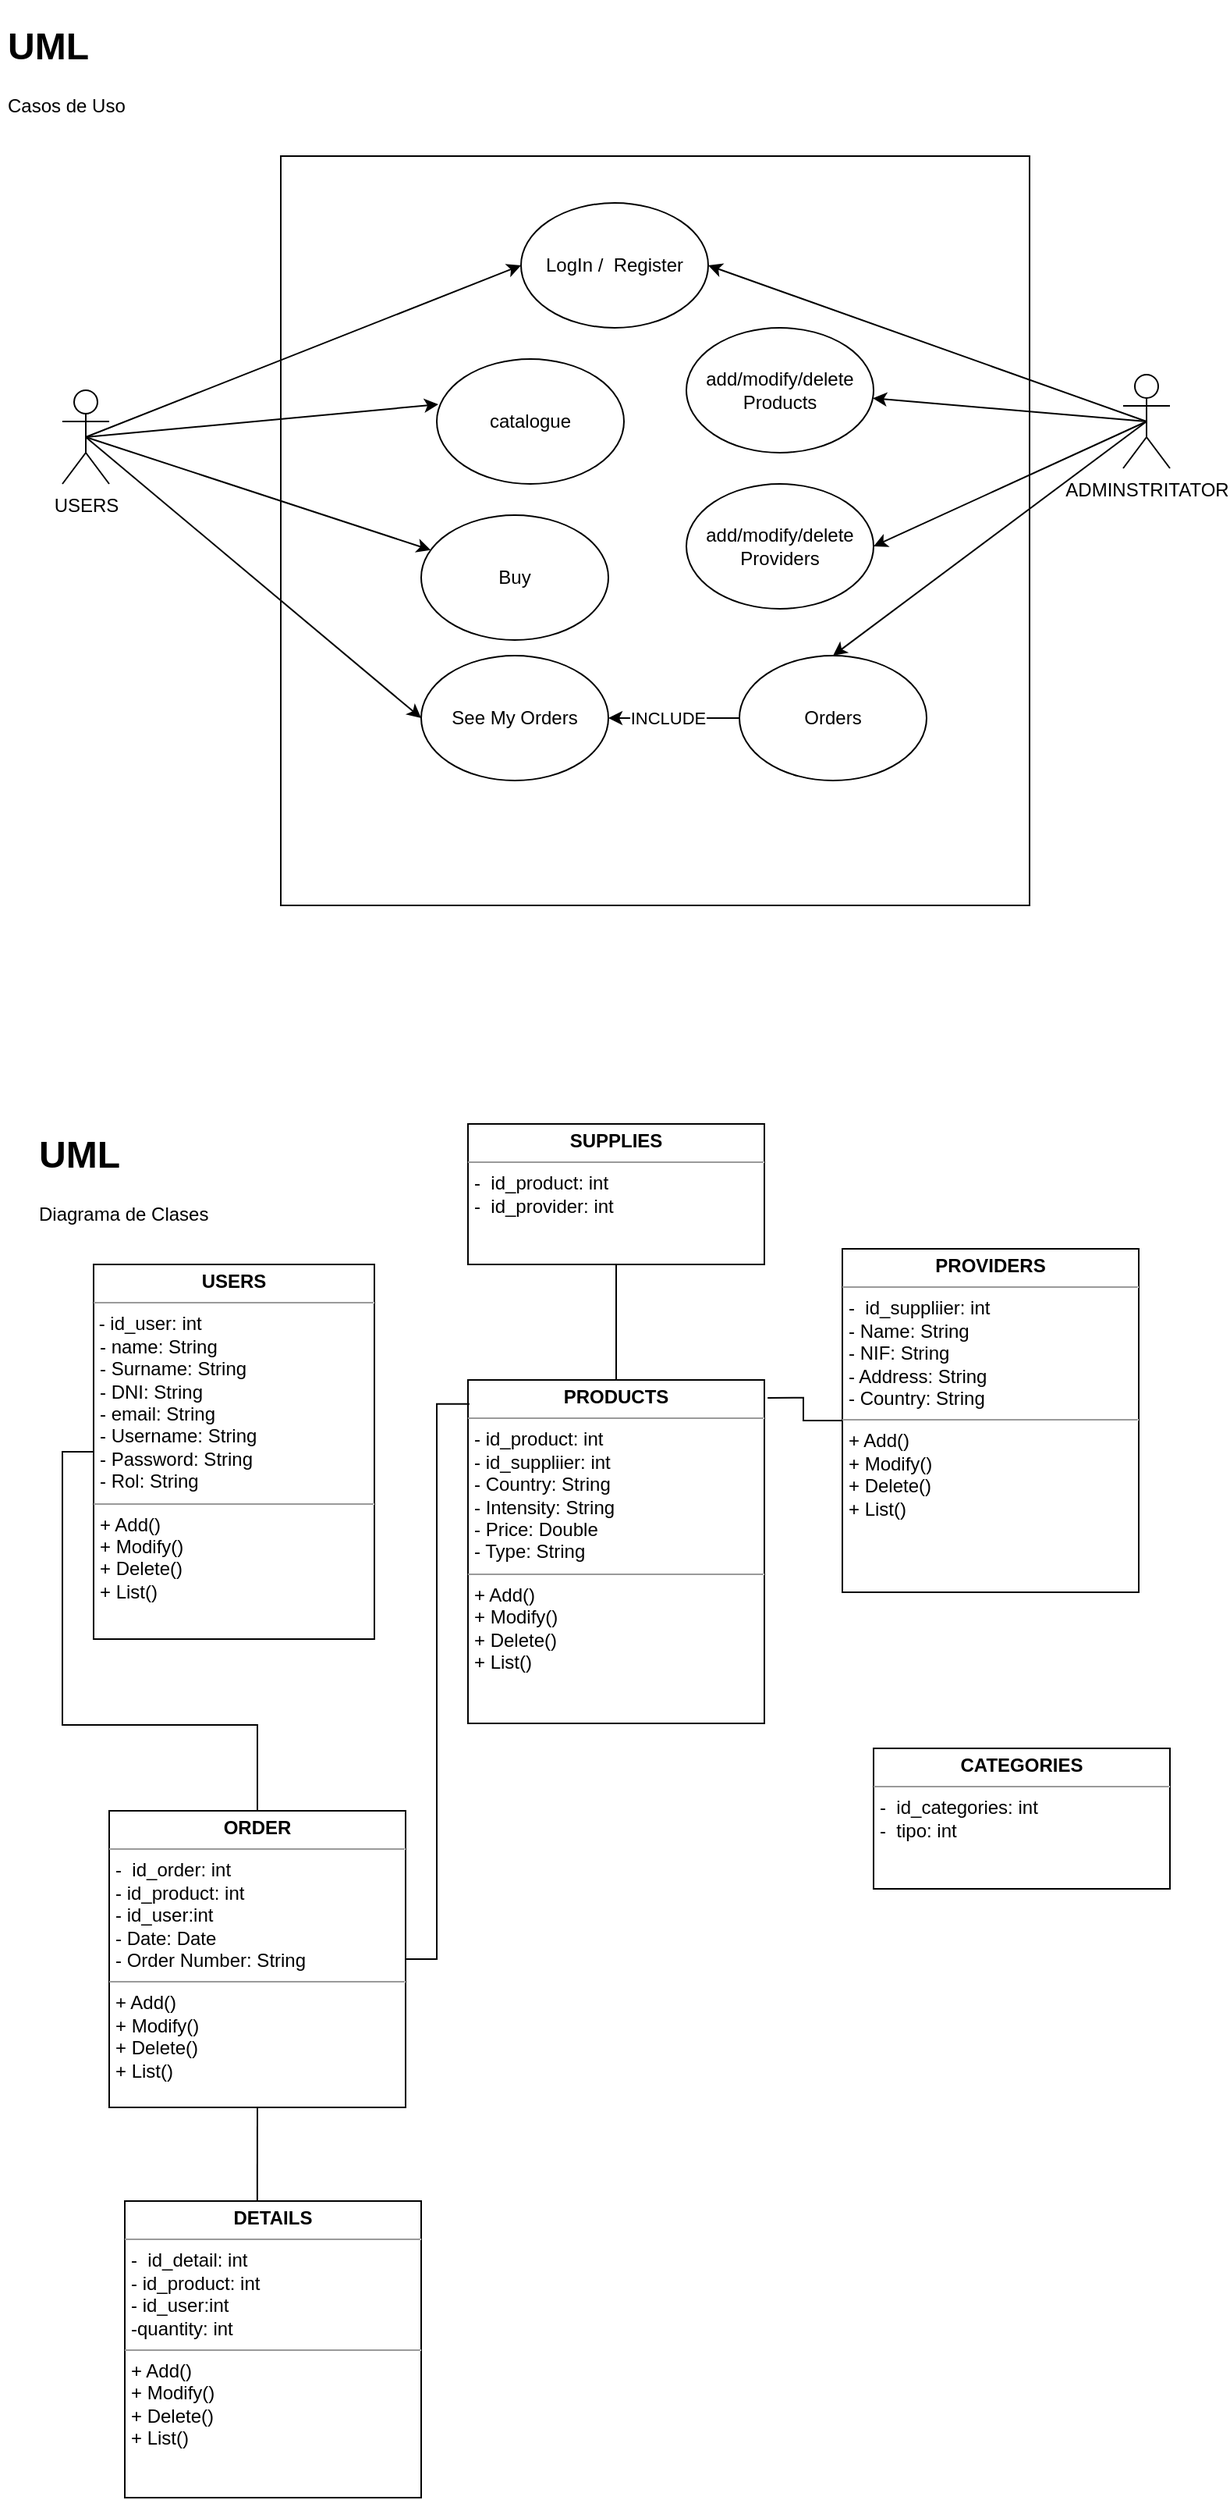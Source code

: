 <mxfile version="19.0.2" type="device"><diagram id="GBFkdZHeFjpJUr_FiYlF" name="Page-1"><mxGraphModel dx="946" dy="536" grid="1" gridSize="10" guides="1" tooltips="1" connect="1" arrows="1" fold="1" page="1" pageScale="1" pageWidth="827" pageHeight="1169" math="0" shadow="0"><root><mxCell id="0"/><mxCell id="1" parent="0"/><mxCell id="xPnQBUc_VO0s9DZH181r-64" value="" style="whiteSpace=wrap;html=1;aspect=fixed;" parent="1" vertex="1"><mxGeometry x="200" y="100" width="480" height="480" as="geometry"/></mxCell><mxCell id="xPnQBUc_VO0s9DZH181r-1" value="&lt;h1&gt;UML&lt;/h1&gt;&lt;p&gt;Casos de Uso&lt;/p&gt;" style="text;html=1;strokeColor=none;fillColor=none;spacing=5;spacingTop=-20;whiteSpace=wrap;overflow=hidden;rounded=0;" parent="1" vertex="1"><mxGeometry x="20" y="10" width="190" height="120" as="geometry"/></mxCell><mxCell id="xPnQBUc_VO0s9DZH181r-19" style="rounded=0;orthogonalLoop=1;jettySize=auto;html=1;exitX=0.5;exitY=0.5;exitDx=0;exitDy=0;exitPerimeter=0;entryX=0;entryY=0.5;entryDx=0;entryDy=0;" parent="1" source="xPnQBUc_VO0s9DZH181r-4" target="xPnQBUc_VO0s9DZH181r-10" edge="1"><mxGeometry relative="1" as="geometry"/></mxCell><mxCell id="xPnQBUc_VO0s9DZH181r-24" style="edgeStyle=none;rounded=0;orthogonalLoop=1;jettySize=auto;html=1;exitX=0.5;exitY=0.5;exitDx=0;exitDy=0;exitPerimeter=0;entryX=0.008;entryY=0.363;entryDx=0;entryDy=0;entryPerimeter=0;" parent="1" source="xPnQBUc_VO0s9DZH181r-4" target="xPnQBUc_VO0s9DZH181r-11" edge="1"><mxGeometry relative="1" as="geometry"/></mxCell><mxCell id="xPnQBUc_VO0s9DZH181r-25" style="edgeStyle=none;rounded=0;orthogonalLoop=1;jettySize=auto;html=1;exitX=0.5;exitY=0.5;exitDx=0;exitDy=0;exitPerimeter=0;" parent="1" source="xPnQBUc_VO0s9DZH181r-4" target="xPnQBUc_VO0s9DZH181r-14" edge="1"><mxGeometry relative="1" as="geometry"/></mxCell><mxCell id="xPnQBUc_VO0s9DZH181r-26" style="edgeStyle=none;rounded=0;orthogonalLoop=1;jettySize=auto;html=1;entryX=0;entryY=0.5;entryDx=0;entryDy=0;exitX=0.5;exitY=0.5;exitDx=0;exitDy=0;exitPerimeter=0;" parent="1" source="xPnQBUc_VO0s9DZH181r-4" target="xPnQBUc_VO0s9DZH181r-15" edge="1"><mxGeometry relative="1" as="geometry"/></mxCell><mxCell id="xPnQBUc_VO0s9DZH181r-4" value="&lt;span style=&quot;&quot;&gt;USERS&lt;/span&gt;" style="shape=umlActor;verticalLabelPosition=bottom;verticalAlign=top;html=1;outlineConnect=0;" parent="1" vertex="1"><mxGeometry x="60" y="250" width="30" height="60" as="geometry"/></mxCell><mxCell id="xPnQBUc_VO0s9DZH181r-22" style="rounded=0;orthogonalLoop=1;jettySize=auto;html=1;exitX=0.5;exitY=0.5;exitDx=0;exitDy=0;exitPerimeter=0;entryX=1;entryY=0.5;entryDx=0;entryDy=0;" parent="1" source="xPnQBUc_VO0s9DZH181r-5" target="xPnQBUc_VO0s9DZH181r-10" edge="1"><mxGeometry relative="1" as="geometry"/></mxCell><mxCell id="xPnQBUc_VO0s9DZH181r-53" style="edgeStyle=none;rounded=0;orthogonalLoop=1;jettySize=auto;html=1;exitX=0.5;exitY=0.5;exitDx=0;exitDy=0;exitPerimeter=0;" parent="1" source="xPnQBUc_VO0s9DZH181r-5" target="xPnQBUc_VO0s9DZH181r-16" edge="1"><mxGeometry relative="1" as="geometry"/></mxCell><mxCell id="xPnQBUc_VO0s9DZH181r-55" style="edgeStyle=none;rounded=0;orthogonalLoop=1;jettySize=auto;html=1;exitX=0.5;exitY=0.5;exitDx=0;exitDy=0;exitPerimeter=0;entryX=1;entryY=0.5;entryDx=0;entryDy=0;" parent="1" source="xPnQBUc_VO0s9DZH181r-5" target="xPnQBUc_VO0s9DZH181r-50" edge="1"><mxGeometry relative="1" as="geometry"/></mxCell><mxCell id="xPnQBUc_VO0s9DZH181r-61" style="edgeStyle=none;rounded=0;orthogonalLoop=1;jettySize=auto;html=1;exitX=0.5;exitY=0.5;exitDx=0;exitDy=0;exitPerimeter=0;entryX=0.5;entryY=0;entryDx=0;entryDy=0;" parent="1" source="xPnQBUc_VO0s9DZH181r-5" target="xPnQBUc_VO0s9DZH181r-57" edge="1"><mxGeometry relative="1" as="geometry"/></mxCell><mxCell id="xPnQBUc_VO0s9DZH181r-5" value="ADMINSTRITATOR" style="shape=umlActor;verticalLabelPosition=bottom;verticalAlign=top;html=1;outlineConnect=0;" parent="1" vertex="1"><mxGeometry x="740" y="240" width="30" height="60" as="geometry"/></mxCell><mxCell id="xPnQBUc_VO0s9DZH181r-10" value="LogIn / &amp;nbsp;Register" style="ellipse;whiteSpace=wrap;html=1;" parent="1" vertex="1"><mxGeometry x="354" y="130" width="120" height="80" as="geometry"/></mxCell><mxCell id="xPnQBUc_VO0s9DZH181r-11" value="catalogue" style="ellipse;whiteSpace=wrap;html=1;" parent="1" vertex="1"><mxGeometry x="300" y="230" width="120" height="80" as="geometry"/></mxCell><mxCell id="xPnQBUc_VO0s9DZH181r-14" value="Buy" style="ellipse;whiteSpace=wrap;html=1;" parent="1" vertex="1"><mxGeometry x="290" y="330" width="120" height="80" as="geometry"/></mxCell><mxCell id="xPnQBUc_VO0s9DZH181r-15" value="See My Orders" style="ellipse;whiteSpace=wrap;html=1;" parent="1" vertex="1"><mxGeometry x="290" y="420" width="120" height="80" as="geometry"/></mxCell><mxCell id="xPnQBUc_VO0s9DZH181r-16" value="add/modify/delete&lt;br&gt;Products" style="ellipse;whiteSpace=wrap;html=1;" parent="1" vertex="1"><mxGeometry x="460" y="210" width="120" height="80" as="geometry"/></mxCell><mxCell id="xPnQBUc_VO0s9DZH181r-50" value="add/modify/delete&lt;br&gt;Providers" style="ellipse;whiteSpace=wrap;html=1;" parent="1" vertex="1"><mxGeometry x="460" y="310" width="120" height="80" as="geometry"/></mxCell><mxCell id="xPnQBUc_VO0s9DZH181r-59" style="edgeStyle=none;rounded=0;orthogonalLoop=1;jettySize=auto;html=1;exitX=0;exitY=0.5;exitDx=0;exitDy=0;entryX=1;entryY=0.5;entryDx=0;entryDy=0;" parent="1" source="xPnQBUc_VO0s9DZH181r-57" target="xPnQBUc_VO0s9DZH181r-15" edge="1"><mxGeometry relative="1" as="geometry"/></mxCell><mxCell id="xPnQBUc_VO0s9DZH181r-60" value="INCLUDE" style="edgeLabel;html=1;align=center;verticalAlign=middle;resizable=0;points=[];" parent="xPnQBUc_VO0s9DZH181r-59" vertex="1" connectable="0"><mxGeometry x="0.099" relative="1" as="geometry"><mxPoint as="offset"/></mxGeometry></mxCell><mxCell id="xPnQBUc_VO0s9DZH181r-57" value="Orders" style="ellipse;whiteSpace=wrap;html=1;" parent="1" vertex="1"><mxGeometry x="494" y="420" width="120" height="80" as="geometry"/></mxCell><mxCell id="xPnQBUc_VO0s9DZH181r-174" value="&lt;h1&gt;UML&lt;/h1&gt;&lt;p&gt;Diagrama de Clases&lt;/p&gt;" style="text;html=1;strokeColor=none;fillColor=none;spacing=5;spacingTop=-20;whiteSpace=wrap;overflow=hidden;rounded=0;" parent="1" vertex="1"><mxGeometry x="40" y="720" width="190" height="120" as="geometry"/></mxCell><mxCell id="uLqRi-ghBx2L25r5r97r-24" style="edgeStyle=orthogonalEdgeStyle;rounded=0;orthogonalLoop=1;jettySize=auto;html=1;entryX=0.5;entryY=0;entryDx=0;entryDy=0;endArrow=none;endFill=0;exitX=0;exitY=0.5;exitDx=0;exitDy=0;" parent="1" source="uLqRi-ghBx2L25r5r97r-1" target="uLqRi-ghBx2L25r5r97r-20" edge="1"><mxGeometry relative="1" as="geometry"/></mxCell><mxCell id="uLqRi-ghBx2L25r5r97r-1" value="&lt;p style=&quot;margin:0px;margin-top:4px;text-align:center;&quot;&gt;&lt;b&gt;USERS&lt;/b&gt;&lt;/p&gt;&lt;hr size=&quot;1&quot;&gt;&amp;nbsp;- id_user: int&lt;br&gt;&lt;p style=&quot;margin:0px;margin-left:4px;&quot;&gt;- name: String&lt;/p&gt;&lt;p style=&quot;margin:0px;margin-left:4px;&quot;&gt;- Surname: String&lt;/p&gt;&lt;p style=&quot;margin:0px;margin-left:4px;&quot;&gt;- DNI: String&lt;/p&gt;&lt;p style=&quot;margin:0px;margin-left:4px;&quot;&gt;- email: String&lt;/p&gt;&lt;p style=&quot;margin:0px;margin-left:4px;&quot;&gt;- Username: String&lt;/p&gt;&lt;p style=&quot;margin:0px;margin-left:4px;&quot;&gt;- Password: String&lt;/p&gt;&lt;p style=&quot;margin:0px;margin-left:4px;&quot;&gt;- Rol: String&lt;/p&gt;&lt;hr size=&quot;1&quot;&gt;&lt;p style=&quot;margin:0px;margin-left:4px;&quot;&gt;+ Add()&lt;br&gt;+ Modify()&lt;/p&gt;&lt;p style=&quot;margin:0px;margin-left:4px;&quot;&gt;+ Delete()&lt;/p&gt;&lt;p style=&quot;margin:0px;margin-left:4px;&quot;&gt;+ List()&lt;/p&gt;&lt;p style=&quot;margin:0px;margin-left:4px;&quot;&gt;&lt;/p&gt;" style="verticalAlign=top;align=left;overflow=fill;fontSize=12;fontFamily=Helvetica;html=1;" parent="1" vertex="1"><mxGeometry x="80" y="810" width="180" height="240" as="geometry"/></mxCell><mxCell id="uLqRi-ghBx2L25r5r97r-2" value="&lt;p style=&quot;margin:0px;margin-top:4px;text-align:center;&quot;&gt;&lt;b&gt;PRODUCTS&lt;/b&gt;&lt;/p&gt;&lt;hr size=&quot;1&quot;&gt;&lt;p style=&quot;margin:0px;margin-left:4px;&quot;&gt;- id_product: int&lt;/p&gt;&lt;p style=&quot;margin:0px;margin-left:4px;&quot;&gt;- id_suppliier: int&lt;/p&gt;&lt;p style=&quot;margin:0px;margin-left:4px;&quot;&gt;- Country: String&lt;/p&gt;&lt;p style=&quot;margin:0px;margin-left:4px;&quot;&gt;- Intensity: String&lt;/p&gt;&lt;p style=&quot;margin:0px;margin-left:4px;&quot;&gt;- Price: Double&lt;/p&gt;&lt;p style=&quot;margin:0px;margin-left:4px;&quot;&gt;- Type: String&lt;/p&gt;&lt;hr size=&quot;1&quot;&gt;&lt;p style=&quot;margin:0px;margin-left:4px;&quot;&gt;+ Add()&lt;br&gt;+ Modify()&lt;/p&gt;&lt;p style=&quot;margin:0px;margin-left:4px;&quot;&gt;+ Delete()&lt;/p&gt;&lt;p style=&quot;margin:0px;margin-left:4px;&quot;&gt;+ List()&lt;/p&gt;&lt;p style=&quot;margin:0px;margin-left:4px;&quot;&gt;&lt;/p&gt;" style="verticalAlign=top;align=left;overflow=fill;fontSize=12;fontFamily=Helvetica;html=1;" parent="1" vertex="1"><mxGeometry x="320" y="884" width="190" height="220" as="geometry"/></mxCell><mxCell id="uLqRi-ghBx2L25r5r97r-26" style="edgeStyle=orthogonalEdgeStyle;rounded=0;orthogonalLoop=1;jettySize=auto;html=1;entryX=1.011;entryY=0.052;entryDx=0;entryDy=0;entryPerimeter=0;endArrow=none;endFill=0;" parent="1" source="uLqRi-ghBx2L25r5r97r-3" target="uLqRi-ghBx2L25r5r97r-2" edge="1"><mxGeometry relative="1" as="geometry"/></mxCell><mxCell id="uLqRi-ghBx2L25r5r97r-3" value="&lt;p style=&quot;margin:0px;margin-top:4px;text-align:center;&quot;&gt;&lt;b&gt;PROVIDERS&lt;/b&gt;&lt;/p&gt;&lt;hr size=&quot;1&quot;&gt;&lt;p style=&quot;margin:0px;margin-left:4px;&quot;&gt;-&amp;nbsp;&lt;span style=&quot;background-color: initial;&quot;&gt;&amp;nbsp;id_suppliier: int&lt;/span&gt;&lt;/p&gt;&lt;p style=&quot;margin:0px;margin-left:4px;&quot;&gt;- Name: String&lt;/p&gt;&lt;p style=&quot;margin:0px;margin-left:4px;&quot;&gt;- NIF: String&lt;/p&gt;&lt;p style=&quot;margin:0px;margin-left:4px;&quot;&gt;- Address: String&lt;/p&gt;&lt;p style=&quot;margin:0px;margin-left:4px;&quot;&gt;- Country: String&lt;/p&gt;&lt;hr size=&quot;1&quot;&gt;&lt;p style=&quot;margin:0px;margin-left:4px;&quot;&gt;+ Add()&lt;br&gt;+ Modify()&lt;/p&gt;&lt;p style=&quot;margin:0px;margin-left:4px;&quot;&gt;+ Delete()&lt;/p&gt;&lt;p style=&quot;margin:0px;margin-left:4px;&quot;&gt;+ List()&lt;/p&gt;&lt;p style=&quot;margin:0px;margin-left:4px;&quot;&gt;&lt;/p&gt;" style="verticalAlign=top;align=left;overflow=fill;fontSize=12;fontFamily=Helvetica;html=1;" parent="1" vertex="1"><mxGeometry x="560" y="800" width="190" height="220" as="geometry"/></mxCell><mxCell id="uLqRi-ghBx2L25r5r97r-25" style="edgeStyle=orthogonalEdgeStyle;rounded=0;orthogonalLoop=1;jettySize=auto;html=1;exitX=1;exitY=0.5;exitDx=0;exitDy=0;entryX=0.005;entryY=0.07;entryDx=0;entryDy=0;entryPerimeter=0;endArrow=none;endFill=0;" parent="1" source="uLqRi-ghBx2L25r5r97r-20" target="uLqRi-ghBx2L25r5r97r-2" edge="1"><mxGeometry relative="1" as="geometry"/></mxCell><mxCell id="O98CJAXXj_p2E6bXi33--27" style="rounded=0;orthogonalLoop=1;jettySize=auto;html=1;exitX=0.5;exitY=1;exitDx=0;exitDy=0;entryX=0.447;entryY=0.005;entryDx=0;entryDy=0;entryPerimeter=0;endArrow=none;endFill=0;" edge="1" parent="1" source="uLqRi-ghBx2L25r5r97r-20" target="O98CJAXXj_p2E6bXi33--26"><mxGeometry relative="1" as="geometry"/></mxCell><mxCell id="uLqRi-ghBx2L25r5r97r-20" value="&lt;p style=&quot;margin:0px;margin-top:4px;text-align:center;&quot;&gt;&lt;b&gt;ORDER&lt;/b&gt;&lt;/p&gt;&lt;hr size=&quot;1&quot;&gt;&lt;p style=&quot;margin:0px;margin-left:4px;&quot;&gt;-&amp;nbsp;&lt;span style=&quot;background-color: initial;&quot;&gt;&amp;nbsp;id_order: int&lt;/span&gt;&lt;/p&gt;&lt;p style=&quot;margin:0px;margin-left:4px;&quot;&gt;&lt;span style=&quot;background-color: initial;&quot;&gt;- id_product: int&lt;/span&gt;&lt;/p&gt;&lt;p style=&quot;margin:0px;margin-left:4px;&quot;&gt;&lt;span style=&quot;background-color: initial;&quot;&gt;- id_user:int&lt;/span&gt;&lt;/p&gt;&lt;p style=&quot;margin:0px;margin-left:4px;&quot;&gt;- Date: Date&lt;/p&gt;&lt;p style=&quot;margin:0px;margin-left:4px;&quot;&gt;- Order Number: String&lt;/p&gt;&lt;hr size=&quot;1&quot;&gt;&lt;p style=&quot;margin:0px;margin-left:4px;&quot;&gt;+ Add()&lt;br&gt;+ Modify()&lt;/p&gt;&lt;p style=&quot;margin:0px;margin-left:4px;&quot;&gt;+ Delete()&lt;/p&gt;&lt;p style=&quot;margin:0px;margin-left:4px;&quot;&gt;+ List()&lt;/p&gt;&lt;p style=&quot;margin:0px;margin-left:4px;&quot;&gt;&lt;/p&gt;" style="verticalAlign=top;align=left;overflow=fill;fontSize=12;fontFamily=Helvetica;html=1;" parent="1" vertex="1"><mxGeometry x="90" y="1160" width="190" height="190" as="geometry"/></mxCell><mxCell id="O98CJAXXj_p2E6bXi33--1" value="&lt;p style=&quot;margin:0px;margin-top:4px;text-align:center;&quot;&gt;&lt;b&gt;CATEGORIES&lt;/b&gt;&lt;/p&gt;&lt;hr size=&quot;1&quot;&gt;&lt;p style=&quot;margin:0px;margin-left:4px;&quot;&gt;-&amp;nbsp;&lt;span style=&quot;background-color: initial;&quot;&gt;&amp;nbsp;id_categories: int&lt;/span&gt;&lt;/p&gt;&lt;p style=&quot;margin:0px;margin-left:4px;&quot;&gt;- &amp;nbsp;tipo: int&amp;nbsp;&lt;/p&gt;&lt;p style=&quot;margin:0px;margin-left:4px;&quot;&gt;&lt;br&gt;&lt;/p&gt;&lt;p style=&quot;margin:0px;margin-left:4px;&quot;&gt;&lt;/p&gt;" style="verticalAlign=top;align=left;overflow=fill;fontSize=12;fontFamily=Helvetica;html=1;" vertex="1" parent="1"><mxGeometry x="580" y="1120" width="190" height="90" as="geometry"/></mxCell><mxCell id="O98CJAXXj_p2E6bXi33--30" style="edgeStyle=none;rounded=0;orthogonalLoop=1;jettySize=auto;html=1;exitX=0.5;exitY=1;exitDx=0;exitDy=0;entryX=0.5;entryY=0;entryDx=0;entryDy=0;startArrow=none;startFill=0;endArrow=none;endFill=0;" edge="1" parent="1" source="O98CJAXXj_p2E6bXi33--9" target="uLqRi-ghBx2L25r5r97r-2"><mxGeometry relative="1" as="geometry"/></mxCell><mxCell id="O98CJAXXj_p2E6bXi33--9" value="&lt;p style=&quot;margin:0px;margin-top:4px;text-align:center;&quot;&gt;&lt;span style=&quot;font-weight: bold;&quot;&gt;SUPPLIES&lt;/span&gt;&lt;br&gt;&lt;/p&gt;&lt;hr size=&quot;1&quot;&gt;&lt;p style=&quot;margin:0px;margin-left:4px;&quot;&gt;-&amp;nbsp;&lt;span style=&quot;background-color: initial;&quot;&gt;&amp;nbsp;id_product: int&lt;/span&gt;&lt;/p&gt;&lt;p style=&quot;margin:0px;margin-left:4px;&quot;&gt;- &amp;nbsp;id_provider: int&amp;nbsp;&lt;/p&gt;&lt;p style=&quot;margin:0px;margin-left:4px;&quot;&gt;&lt;br&gt;&lt;/p&gt;&lt;p style=&quot;margin:0px;margin-left:4px;&quot;&gt;&lt;/p&gt;" style="verticalAlign=top;align=left;overflow=fill;fontSize=12;fontFamily=Helvetica;html=1;" vertex="1" parent="1"><mxGeometry x="320" y="720" width="190" height="90" as="geometry"/></mxCell><mxCell id="O98CJAXXj_p2E6bXi33--26" value="&lt;p style=&quot;margin:0px;margin-top:4px;text-align:center;&quot;&gt;&lt;span style=&quot;font-weight: bold;&quot;&gt;DETAILS&lt;/span&gt;&lt;br&gt;&lt;/p&gt;&lt;hr size=&quot;1&quot;&gt;&lt;p style=&quot;margin:0px;margin-left:4px;&quot;&gt;-&amp;nbsp;&lt;span style=&quot;background-color: initial;&quot;&gt;&amp;nbsp;id_detail: int&lt;/span&gt;&lt;/p&gt;&lt;p style=&quot;margin:0px;margin-left:4px;&quot;&gt;&lt;span style=&quot;background-color: initial;&quot;&gt;- id_product: int&lt;/span&gt;&lt;/p&gt;&lt;p style=&quot;margin:0px;margin-left:4px;&quot;&gt;&lt;span style=&quot;background-color: initial;&quot;&gt;- id_user:int&lt;/span&gt;&lt;/p&gt;&lt;p style=&quot;margin:0px;margin-left:4px;&quot;&gt;-quantity: int&lt;/p&gt;&lt;hr size=&quot;1&quot;&gt;&lt;p style=&quot;margin:0px;margin-left:4px;&quot;&gt;+ Add()&lt;br&gt;+ Modify()&lt;/p&gt;&lt;p style=&quot;margin:0px;margin-left:4px;&quot;&gt;+ Delete()&lt;/p&gt;&lt;p style=&quot;margin:0px;margin-left:4px;&quot;&gt;+ List()&lt;/p&gt;&lt;p style=&quot;margin:0px;margin-left:4px;&quot;&gt;&lt;/p&gt;" style="verticalAlign=top;align=left;overflow=fill;fontSize=12;fontFamily=Helvetica;html=1;" vertex="1" parent="1"><mxGeometry x="100" y="1410" width="190" height="190" as="geometry"/></mxCell></root></mxGraphModel></diagram></mxfile>